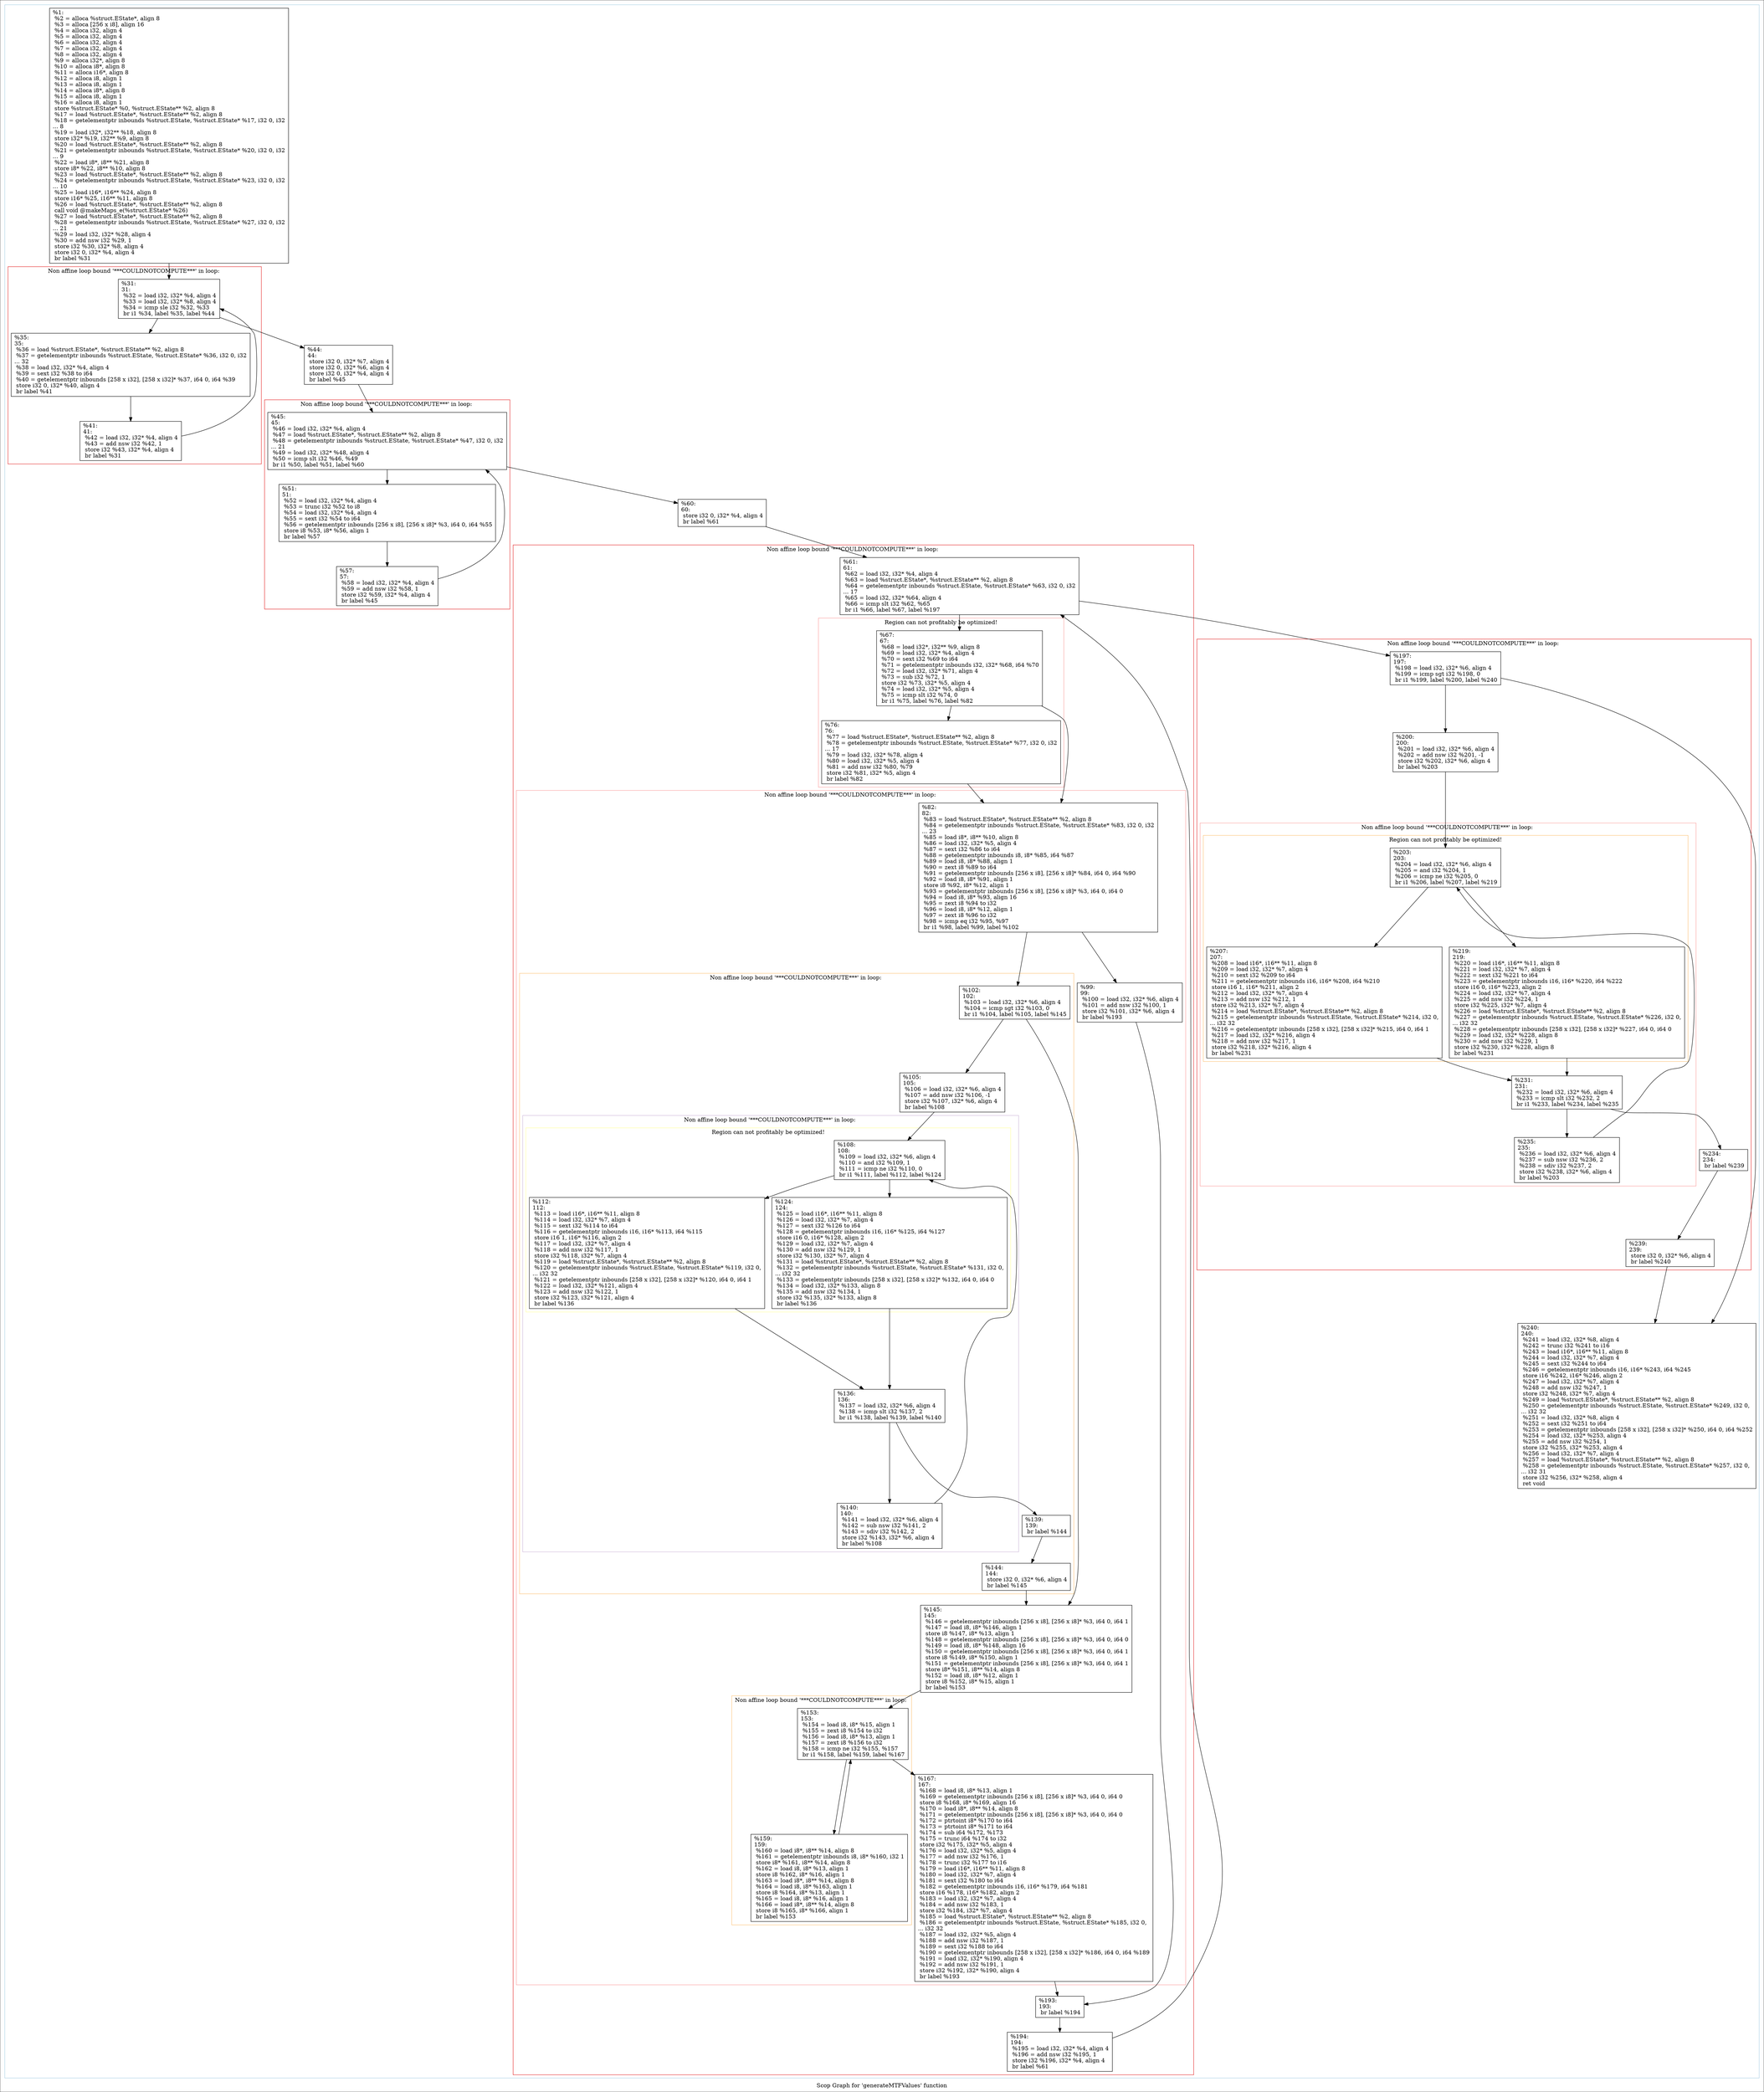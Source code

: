 digraph "Scop Graph for 'generateMTFValues' function" {
	label="Scop Graph for 'generateMTFValues' function";

	Node0x28224c0 [shape=record,label="{%1:\l  %2 = alloca %struct.EState*, align 8\l  %3 = alloca [256 x i8], align 16\l  %4 = alloca i32, align 4\l  %5 = alloca i32, align 4\l  %6 = alloca i32, align 4\l  %7 = alloca i32, align 4\l  %8 = alloca i32, align 4\l  %9 = alloca i32*, align 8\l  %10 = alloca i8*, align 8\l  %11 = alloca i16*, align 8\l  %12 = alloca i8, align 1\l  %13 = alloca i8, align 1\l  %14 = alloca i8*, align 8\l  %15 = alloca i8, align 1\l  %16 = alloca i8, align 1\l  store %struct.EState* %0, %struct.EState** %2, align 8\l  %17 = load %struct.EState*, %struct.EState** %2, align 8\l  %18 = getelementptr inbounds %struct.EState, %struct.EState* %17, i32 0, i32\l... 8\l  %19 = load i32*, i32** %18, align 8\l  store i32* %19, i32** %9, align 8\l  %20 = load %struct.EState*, %struct.EState** %2, align 8\l  %21 = getelementptr inbounds %struct.EState, %struct.EState* %20, i32 0, i32\l... 9\l  %22 = load i8*, i8** %21, align 8\l  store i8* %22, i8** %10, align 8\l  %23 = load %struct.EState*, %struct.EState** %2, align 8\l  %24 = getelementptr inbounds %struct.EState, %struct.EState* %23, i32 0, i32\l... 10\l  %25 = load i16*, i16** %24, align 8\l  store i16* %25, i16** %11, align 8\l  %26 = load %struct.EState*, %struct.EState** %2, align 8\l  call void @makeMaps_e(%struct.EState* %26)\l  %27 = load %struct.EState*, %struct.EState** %2, align 8\l  %28 = getelementptr inbounds %struct.EState, %struct.EState* %27, i32 0, i32\l... 21\l  %29 = load i32, i32* %28, align 4\l  %30 = add nsw i32 %29, 1\l  store i32 %30, i32* %8, align 4\l  store i32 0, i32* %4, align 4\l  br label %31\l}"];
	Node0x28224c0 -> Node0x280f630;
	Node0x280f630 [shape=record,label="{%31:\l31:                                               \l  %32 = load i32, i32* %4, align 4\l  %33 = load i32, i32* %8, align 4\l  %34 = icmp sle i32 %32, %33\l  br i1 %34, label %35, label %44\l}"];
	Node0x280f630 -> Node0x27db4a0;
	Node0x280f630 -> Node0x2815a80;
	Node0x27db4a0 [shape=record,label="{%35:\l35:                                               \l  %36 = load %struct.EState*, %struct.EState** %2, align 8\l  %37 = getelementptr inbounds %struct.EState, %struct.EState* %36, i32 0, i32\l... 32\l  %38 = load i32, i32* %4, align 4\l  %39 = sext i32 %38 to i64\l  %40 = getelementptr inbounds [258 x i32], [258 x i32]* %37, i64 0, i64 %39\l  store i32 0, i32* %40, align 4\l  br label %41\l}"];
	Node0x27db4a0 -> Node0x27ef730;
	Node0x27ef730 [shape=record,label="{%41:\l41:                                               \l  %42 = load i32, i32* %4, align 4\l  %43 = add nsw i32 %42, 1\l  store i32 %43, i32* %4, align 4\l  br label %31\l}"];
	Node0x27ef730 -> Node0x280f630[constraint=false];
	Node0x2815a80 [shape=record,label="{%44:\l44:                                               \l  store i32 0, i32* %7, align 4\l  store i32 0, i32* %6, align 4\l  store i32 0, i32* %4, align 4\l  br label %45\l}"];
	Node0x2815a80 -> Node0x2886150;
	Node0x2886150 [shape=record,label="{%45:\l45:                                               \l  %46 = load i32, i32* %4, align 4\l  %47 = load %struct.EState*, %struct.EState** %2, align 8\l  %48 = getelementptr inbounds %struct.EState, %struct.EState* %47, i32 0, i32\l... 21\l  %49 = load i32, i32* %48, align 4\l  %50 = icmp slt i32 %46, %49\l  br i1 %50, label %51, label %60\l}"];
	Node0x2886150 -> Node0x2676560;
	Node0x2886150 -> Node0x273a2e0;
	Node0x2676560 [shape=record,label="{%51:\l51:                                               \l  %52 = load i32, i32* %4, align 4\l  %53 = trunc i32 %52 to i8\l  %54 = load i32, i32* %4, align 4\l  %55 = sext i32 %54 to i64\l  %56 = getelementptr inbounds [256 x i8], [256 x i8]* %3, i64 0, i64 %55\l  store i8 %53, i8* %56, align 1\l  br label %57\l}"];
	Node0x2676560 -> Node0x2855d70;
	Node0x2855d70 [shape=record,label="{%57:\l57:                                               \l  %58 = load i32, i32* %4, align 4\l  %59 = add nsw i32 %58, 1\l  store i32 %59, i32* %4, align 4\l  br label %45\l}"];
	Node0x2855d70 -> Node0x2886150[constraint=false];
	Node0x273a2e0 [shape=record,label="{%60:\l60:                                               \l  store i32 0, i32* %4, align 4\l  br label %61\l}"];
	Node0x273a2e0 -> Node0x27fcd70;
	Node0x27fcd70 [shape=record,label="{%61:\l61:                                               \l  %62 = load i32, i32* %4, align 4\l  %63 = load %struct.EState*, %struct.EState** %2, align 8\l  %64 = getelementptr inbounds %struct.EState, %struct.EState* %63, i32 0, i32\l... 17\l  %65 = load i32, i32* %64, align 4\l  %66 = icmp slt i32 %62, %65\l  br i1 %66, label %67, label %197\l}"];
	Node0x27fcd70 -> Node0x28e05a0;
	Node0x27fcd70 -> Node0x28e8ff0;
	Node0x28e05a0 [shape=record,label="{%67:\l67:                                               \l  %68 = load i32*, i32** %9, align 8\l  %69 = load i32, i32* %4, align 4\l  %70 = sext i32 %69 to i64\l  %71 = getelementptr inbounds i32, i32* %68, i64 %70\l  %72 = load i32, i32* %71, align 4\l  %73 = sub i32 %72, 1\l  store i32 %73, i32* %5, align 4\l  %74 = load i32, i32* %5, align 4\l  %75 = icmp slt i32 %74, 0\l  br i1 %75, label %76, label %82\l}"];
	Node0x28e05a0 -> Node0x28120a0;
	Node0x28e05a0 -> Node0x27b1c70;
	Node0x28120a0 [shape=record,label="{%76:\l76:                                               \l  %77 = load %struct.EState*, %struct.EState** %2, align 8\l  %78 = getelementptr inbounds %struct.EState, %struct.EState* %77, i32 0, i32\l... 17\l  %79 = load i32, i32* %78, align 4\l  %80 = load i32, i32* %5, align 4\l  %81 = add nsw i32 %80, %79\l  store i32 %81, i32* %5, align 4\l  br label %82\l}"];
	Node0x28120a0 -> Node0x27b1c70;
	Node0x27b1c70 [shape=record,label="{%82:\l82:                                               \l  %83 = load %struct.EState*, %struct.EState** %2, align 8\l  %84 = getelementptr inbounds %struct.EState, %struct.EState* %83, i32 0, i32\l... 23\l  %85 = load i8*, i8** %10, align 8\l  %86 = load i32, i32* %5, align 4\l  %87 = sext i32 %86 to i64\l  %88 = getelementptr inbounds i8, i8* %85, i64 %87\l  %89 = load i8, i8* %88, align 1\l  %90 = zext i8 %89 to i64\l  %91 = getelementptr inbounds [256 x i8], [256 x i8]* %84, i64 0, i64 %90\l  %92 = load i8, i8* %91, align 1\l  store i8 %92, i8* %12, align 1\l  %93 = getelementptr inbounds [256 x i8], [256 x i8]* %3, i64 0, i64 0\l  %94 = load i8, i8* %93, align 16\l  %95 = zext i8 %94 to i32\l  %96 = load i8, i8* %12, align 1\l  %97 = zext i8 %96 to i32\l  %98 = icmp eq i32 %95, %97\l  br i1 %98, label %99, label %102\l}"];
	Node0x27b1c70 -> Node0x269ec70;
	Node0x27b1c70 -> Node0x27d5f00;
	Node0x269ec70 [shape=record,label="{%99:\l99:                                               \l  %100 = load i32, i32* %6, align 4\l  %101 = add nsw i32 %100, 1\l  store i32 %101, i32* %6, align 4\l  br label %193\l}"];
	Node0x269ec70 -> Node0x27bb710;
	Node0x27bb710 [shape=record,label="{%193:\l193:                                              \l  br label %194\l}"];
	Node0x27bb710 -> Node0x2826310;
	Node0x2826310 [shape=record,label="{%194:\l194:                                              \l  %195 = load i32, i32* %4, align 4\l  %196 = add nsw i32 %195, 1\l  store i32 %196, i32* %4, align 4\l  br label %61\l}"];
	Node0x2826310 -> Node0x27fcd70[constraint=false];
	Node0x27d5f00 [shape=record,label="{%102:\l102:                                              \l  %103 = load i32, i32* %6, align 4\l  %104 = icmp sgt i32 %103, 0\l  br i1 %104, label %105, label %145\l}"];
	Node0x27d5f00 -> Node0x2813380;
	Node0x27d5f00 -> Node0x28e15a0;
	Node0x2813380 [shape=record,label="{%105:\l105:                                              \l  %106 = load i32, i32* %6, align 4\l  %107 = add nsw i32 %106, -1\l  store i32 %107, i32* %6, align 4\l  br label %108\l}"];
	Node0x2813380 -> Node0x28df970;
	Node0x28df970 [shape=record,label="{%108:\l108:                                              \l  %109 = load i32, i32* %6, align 4\l  %110 = and i32 %109, 1\l  %111 = icmp ne i32 %110, 0\l  br i1 %111, label %112, label %124\l}"];
	Node0x28df970 -> Node0x2828280;
	Node0x28df970 -> Node0x28d1290;
	Node0x2828280 [shape=record,label="{%112:\l112:                                              \l  %113 = load i16*, i16** %11, align 8\l  %114 = load i32, i32* %7, align 4\l  %115 = sext i32 %114 to i64\l  %116 = getelementptr inbounds i16, i16* %113, i64 %115\l  store i16 1, i16* %116, align 2\l  %117 = load i32, i32* %7, align 4\l  %118 = add nsw i32 %117, 1\l  store i32 %118, i32* %7, align 4\l  %119 = load %struct.EState*, %struct.EState** %2, align 8\l  %120 = getelementptr inbounds %struct.EState, %struct.EState* %119, i32 0,\l... i32 32\l  %121 = getelementptr inbounds [258 x i32], [258 x i32]* %120, i64 0, i64 1\l  %122 = load i32, i32* %121, align 4\l  %123 = add nsw i32 %122, 1\l  store i32 %123, i32* %121, align 4\l  br label %136\l}"];
	Node0x2828280 -> Node0x268eee0;
	Node0x268eee0 [shape=record,label="{%136:\l136:                                              \l  %137 = load i32, i32* %6, align 4\l  %138 = icmp slt i32 %137, 2\l  br i1 %138, label %139, label %140\l}"];
	Node0x268eee0 -> Node0x2870570;
	Node0x268eee0 -> Node0x25eb4c0;
	Node0x2870570 [shape=record,label="{%139:\l139:                                              \l  br label %144\l}"];
	Node0x2870570 -> Node0x2786360;
	Node0x2786360 [shape=record,label="{%144:\l144:                                              \l  store i32 0, i32* %6, align 4\l  br label %145\l}"];
	Node0x2786360 -> Node0x28e15a0;
	Node0x28e15a0 [shape=record,label="{%145:\l145:                                              \l  %146 = getelementptr inbounds [256 x i8], [256 x i8]* %3, i64 0, i64 1\l  %147 = load i8, i8* %146, align 1\l  store i8 %147, i8* %13, align 1\l  %148 = getelementptr inbounds [256 x i8], [256 x i8]* %3, i64 0, i64 0\l  %149 = load i8, i8* %148, align 16\l  %150 = getelementptr inbounds [256 x i8], [256 x i8]* %3, i64 0, i64 1\l  store i8 %149, i8* %150, align 1\l  %151 = getelementptr inbounds [256 x i8], [256 x i8]* %3, i64 0, i64 1\l  store i8* %151, i8** %14, align 8\l  %152 = load i8, i8* %12, align 1\l  store i8 %152, i8* %15, align 1\l  br label %153\l}"];
	Node0x28e15a0 -> Node0x25e34f0;
	Node0x25e34f0 [shape=record,label="{%153:\l153:                                              \l  %154 = load i8, i8* %15, align 1\l  %155 = zext i8 %154 to i32\l  %156 = load i8, i8* %13, align 1\l  %157 = zext i8 %156 to i32\l  %158 = icmp ne i32 %155, %157\l  br i1 %158, label %159, label %167\l}"];
	Node0x25e34f0 -> Node0x2941150;
	Node0x25e34f0 -> Node0x27ccb90;
	Node0x2941150 [shape=record,label="{%159:\l159:                                              \l  %160 = load i8*, i8** %14, align 8\l  %161 = getelementptr inbounds i8, i8* %160, i32 1\l  store i8* %161, i8** %14, align 8\l  %162 = load i8, i8* %13, align 1\l  store i8 %162, i8* %16, align 1\l  %163 = load i8*, i8** %14, align 8\l  %164 = load i8, i8* %163, align 1\l  store i8 %164, i8* %13, align 1\l  %165 = load i8, i8* %16, align 1\l  %166 = load i8*, i8** %14, align 8\l  store i8 %165, i8* %166, align 1\l  br label %153\l}"];
	Node0x2941150 -> Node0x25e34f0[constraint=false];
	Node0x27ccb90 [shape=record,label="{%167:\l167:                                              \l  %168 = load i8, i8* %13, align 1\l  %169 = getelementptr inbounds [256 x i8], [256 x i8]* %3, i64 0, i64 0\l  store i8 %168, i8* %169, align 16\l  %170 = load i8*, i8** %14, align 8\l  %171 = getelementptr inbounds [256 x i8], [256 x i8]* %3, i64 0, i64 0\l  %172 = ptrtoint i8* %170 to i64\l  %173 = ptrtoint i8* %171 to i64\l  %174 = sub i64 %172, %173\l  %175 = trunc i64 %174 to i32\l  store i32 %175, i32* %5, align 4\l  %176 = load i32, i32* %5, align 4\l  %177 = add nsw i32 %176, 1\l  %178 = trunc i32 %177 to i16\l  %179 = load i16*, i16** %11, align 8\l  %180 = load i32, i32* %7, align 4\l  %181 = sext i32 %180 to i64\l  %182 = getelementptr inbounds i16, i16* %179, i64 %181\l  store i16 %178, i16* %182, align 2\l  %183 = load i32, i32* %7, align 4\l  %184 = add nsw i32 %183, 1\l  store i32 %184, i32* %7, align 4\l  %185 = load %struct.EState*, %struct.EState** %2, align 8\l  %186 = getelementptr inbounds %struct.EState, %struct.EState* %185, i32 0,\l... i32 32\l  %187 = load i32, i32* %5, align 4\l  %188 = add nsw i32 %187, 1\l  %189 = sext i32 %188 to i64\l  %190 = getelementptr inbounds [258 x i32], [258 x i32]* %186, i64 0, i64 %189\l  %191 = load i32, i32* %190, align 4\l  %192 = add nsw i32 %191, 1\l  store i32 %192, i32* %190, align 4\l  br label %193\l}"];
	Node0x27ccb90 -> Node0x27bb710;
	Node0x25eb4c0 [shape=record,label="{%140:\l140:                                              \l  %141 = load i32, i32* %6, align 4\l  %142 = sub nsw i32 %141, 2\l  %143 = sdiv i32 %142, 2\l  store i32 %143, i32* %6, align 4\l  br label %108\l}"];
	Node0x25eb4c0 -> Node0x28df970[constraint=false];
	Node0x28d1290 [shape=record,label="{%124:\l124:                                              \l  %125 = load i16*, i16** %11, align 8\l  %126 = load i32, i32* %7, align 4\l  %127 = sext i32 %126 to i64\l  %128 = getelementptr inbounds i16, i16* %125, i64 %127\l  store i16 0, i16* %128, align 2\l  %129 = load i32, i32* %7, align 4\l  %130 = add nsw i32 %129, 1\l  store i32 %130, i32* %7, align 4\l  %131 = load %struct.EState*, %struct.EState** %2, align 8\l  %132 = getelementptr inbounds %struct.EState, %struct.EState* %131, i32 0,\l... i32 32\l  %133 = getelementptr inbounds [258 x i32], [258 x i32]* %132, i64 0, i64 0\l  %134 = load i32, i32* %133, align 8\l  %135 = add nsw i32 %134, 1\l  store i32 %135, i32* %133, align 8\l  br label %136\l}"];
	Node0x28d1290 -> Node0x268eee0;
	Node0x28e8ff0 [shape=record,label="{%197:\l197:                                              \l  %198 = load i32, i32* %6, align 4\l  %199 = icmp sgt i32 %198, 0\l  br i1 %199, label %200, label %240\l}"];
	Node0x28e8ff0 -> Node0x2836c90;
	Node0x28e8ff0 -> Node0x2783e50;
	Node0x2836c90 [shape=record,label="{%200:\l200:                                              \l  %201 = load i32, i32* %6, align 4\l  %202 = add nsw i32 %201, -1\l  store i32 %202, i32* %6, align 4\l  br label %203\l}"];
	Node0x2836c90 -> Node0x2822700;
	Node0x2822700 [shape=record,label="{%203:\l203:                                              \l  %204 = load i32, i32* %6, align 4\l  %205 = and i32 %204, 1\l  %206 = icmp ne i32 %205, 0\l  br i1 %206, label %207, label %219\l}"];
	Node0x2822700 -> Node0x28dc4b0;
	Node0x2822700 -> Node0x26ead50;
	Node0x28dc4b0 [shape=record,label="{%207:\l207:                                              \l  %208 = load i16*, i16** %11, align 8\l  %209 = load i32, i32* %7, align 4\l  %210 = sext i32 %209 to i64\l  %211 = getelementptr inbounds i16, i16* %208, i64 %210\l  store i16 1, i16* %211, align 2\l  %212 = load i32, i32* %7, align 4\l  %213 = add nsw i32 %212, 1\l  store i32 %213, i32* %7, align 4\l  %214 = load %struct.EState*, %struct.EState** %2, align 8\l  %215 = getelementptr inbounds %struct.EState, %struct.EState* %214, i32 0,\l... i32 32\l  %216 = getelementptr inbounds [258 x i32], [258 x i32]* %215, i64 0, i64 1\l  %217 = load i32, i32* %216, align 4\l  %218 = add nsw i32 %217, 1\l  store i32 %218, i32* %216, align 4\l  br label %231\l}"];
	Node0x28dc4b0 -> Node0x283e590;
	Node0x283e590 [shape=record,label="{%231:\l231:                                              \l  %232 = load i32, i32* %6, align 4\l  %233 = icmp slt i32 %232, 2\l  br i1 %233, label %234, label %235\l}"];
	Node0x283e590 -> Node0x27fcb50;
	Node0x283e590 -> Node0x25a76c0;
	Node0x27fcb50 [shape=record,label="{%234:\l234:                                              \l  br label %239\l}"];
	Node0x27fcb50 -> Node0x28217a0;
	Node0x28217a0 [shape=record,label="{%239:\l239:                                              \l  store i32 0, i32* %6, align 4\l  br label %240\l}"];
	Node0x28217a0 -> Node0x2783e50;
	Node0x2783e50 [shape=record,label="{%240:\l240:                                              \l  %241 = load i32, i32* %8, align 4\l  %242 = trunc i32 %241 to i16\l  %243 = load i16*, i16** %11, align 8\l  %244 = load i32, i32* %7, align 4\l  %245 = sext i32 %244 to i64\l  %246 = getelementptr inbounds i16, i16* %243, i64 %245\l  store i16 %242, i16* %246, align 2\l  %247 = load i32, i32* %7, align 4\l  %248 = add nsw i32 %247, 1\l  store i32 %248, i32* %7, align 4\l  %249 = load %struct.EState*, %struct.EState** %2, align 8\l  %250 = getelementptr inbounds %struct.EState, %struct.EState* %249, i32 0,\l... i32 32\l  %251 = load i32, i32* %8, align 4\l  %252 = sext i32 %251 to i64\l  %253 = getelementptr inbounds [258 x i32], [258 x i32]* %250, i64 0, i64 %252\l  %254 = load i32, i32* %253, align 4\l  %255 = add nsw i32 %254, 1\l  store i32 %255, i32* %253, align 4\l  %256 = load i32, i32* %7, align 4\l  %257 = load %struct.EState*, %struct.EState** %2, align 8\l  %258 = getelementptr inbounds %struct.EState, %struct.EState* %257, i32 0,\l... i32 31\l  store i32 %256, i32* %258, align 4\l  ret void\l}"];
	Node0x25a76c0 [shape=record,label="{%235:\l235:                                              \l  %236 = load i32, i32* %6, align 4\l  %237 = sub nsw i32 %236, 2\l  %238 = sdiv i32 %237, 2\l  store i32 %238, i32* %6, align 4\l  br label %203\l}"];
	Node0x25a76c0 -> Node0x2822700[constraint=false];
	Node0x26ead50 [shape=record,label="{%219:\l219:                                              \l  %220 = load i16*, i16** %11, align 8\l  %221 = load i32, i32* %7, align 4\l  %222 = sext i32 %221 to i64\l  %223 = getelementptr inbounds i16, i16* %220, i64 %222\l  store i16 0, i16* %223, align 2\l  %224 = load i32, i32* %7, align 4\l  %225 = add nsw i32 %224, 1\l  store i32 %225, i32* %7, align 4\l  %226 = load %struct.EState*, %struct.EState** %2, align 8\l  %227 = getelementptr inbounds %struct.EState, %struct.EState* %226, i32 0,\l... i32 32\l  %228 = getelementptr inbounds [258 x i32], [258 x i32]* %227, i64 0, i64 0\l  %229 = load i32, i32* %228, align 8\l  %230 = add nsw i32 %229, 1\l  store i32 %230, i32* %228, align 8\l  br label %231\l}"];
	Node0x26ead50 -> Node0x283e590;
	colorscheme = "paired12"
        subgraph cluster_0x290f910 {
          label = "";
          style = solid;
          color = 1
          subgraph cluster_0x28dc380 {
            label = "Non affine loop bound '***COULDNOTCOMPUTE***' in loop: ";
            style = solid;
            color = 6
            Node0x280f630;
            Node0x27db4a0;
            Node0x27ef730;
          }
          subgraph cluster_0x28ede50 {
            label = "Non affine loop bound '***COULDNOTCOMPUTE***' in loop: ";
            style = solid;
            color = 6
            Node0x2886150;
            Node0x2676560;
            Node0x2855d70;
          }
          subgraph cluster_0x28b7a90 {
            label = "Non affine loop bound '***COULDNOTCOMPUTE***' in loop: ";
            style = solid;
            color = 6
            subgraph cluster_0x28ec570 {
              label = "Region can not profitably be optimized!";
              style = solid;
              color = 5
              Node0x28e05a0;
              Node0x28120a0;
            }
            subgraph cluster_0x2941dd0 {
              label = "Non affine loop bound '***COULDNOTCOMPUTE***' in loop: ";
              style = solid;
              color = 5
              subgraph cluster_0x28ee5d0 {
                label = "Non affine loop bound '***COULDNOTCOMPUTE***' in loop: ";
                style = solid;
                color = 7
                subgraph cluster_0x2913440 {
                  label = "Non affine loop bound '***COULDNOTCOMPUTE***' in loop: ";
                  style = solid;
                  color = 9
                  subgraph cluster_0x28dc880 {
                    label = "Region can not profitably be optimized!";
                    style = solid;
                    color = 11
                    Node0x28df970;
                    Node0x2828280;
                    Node0x28d1290;
                  }
                  Node0x268eee0;
                  Node0x25eb4c0;
                }
                Node0x27d5f00;
                Node0x2813380;
                Node0x2870570;
                Node0x2786360;
              }
              subgraph cluster_0x254c380 {
                label = "Non affine loop bound '***COULDNOTCOMPUTE***' in loop: ";
                style = solid;
                color = 7
                Node0x25e34f0;
                Node0x2941150;
              }
              Node0x27b1c70;
              Node0x269ec70;
              Node0x28e15a0;
              Node0x27ccb90;
            }
            Node0x27fcd70;
            Node0x27bb710;
            Node0x2826310;
          }
          subgraph cluster_0x2833e90 {
            label = "Non affine loop bound '***COULDNOTCOMPUTE***' in loop: ";
            style = solid;
            color = 6
            subgraph cluster_0x28edd40 {
              label = "Non affine loop bound '***COULDNOTCOMPUTE***' in loop: ";
              style = solid;
              color = 5
              subgraph cluster_0x2926070 {
                label = "Region can not profitably be optimized!";
                style = solid;
                color = 7
                Node0x2822700;
                Node0x28dc4b0;
                Node0x26ead50;
              }
              Node0x283e590;
              Node0x25a76c0;
            }
            Node0x28e8ff0;
            Node0x2836c90;
            Node0x27fcb50;
            Node0x28217a0;
          }
          Node0x28224c0;
          Node0x2815a80;
          Node0x273a2e0;
          Node0x2783e50;
        }
}
